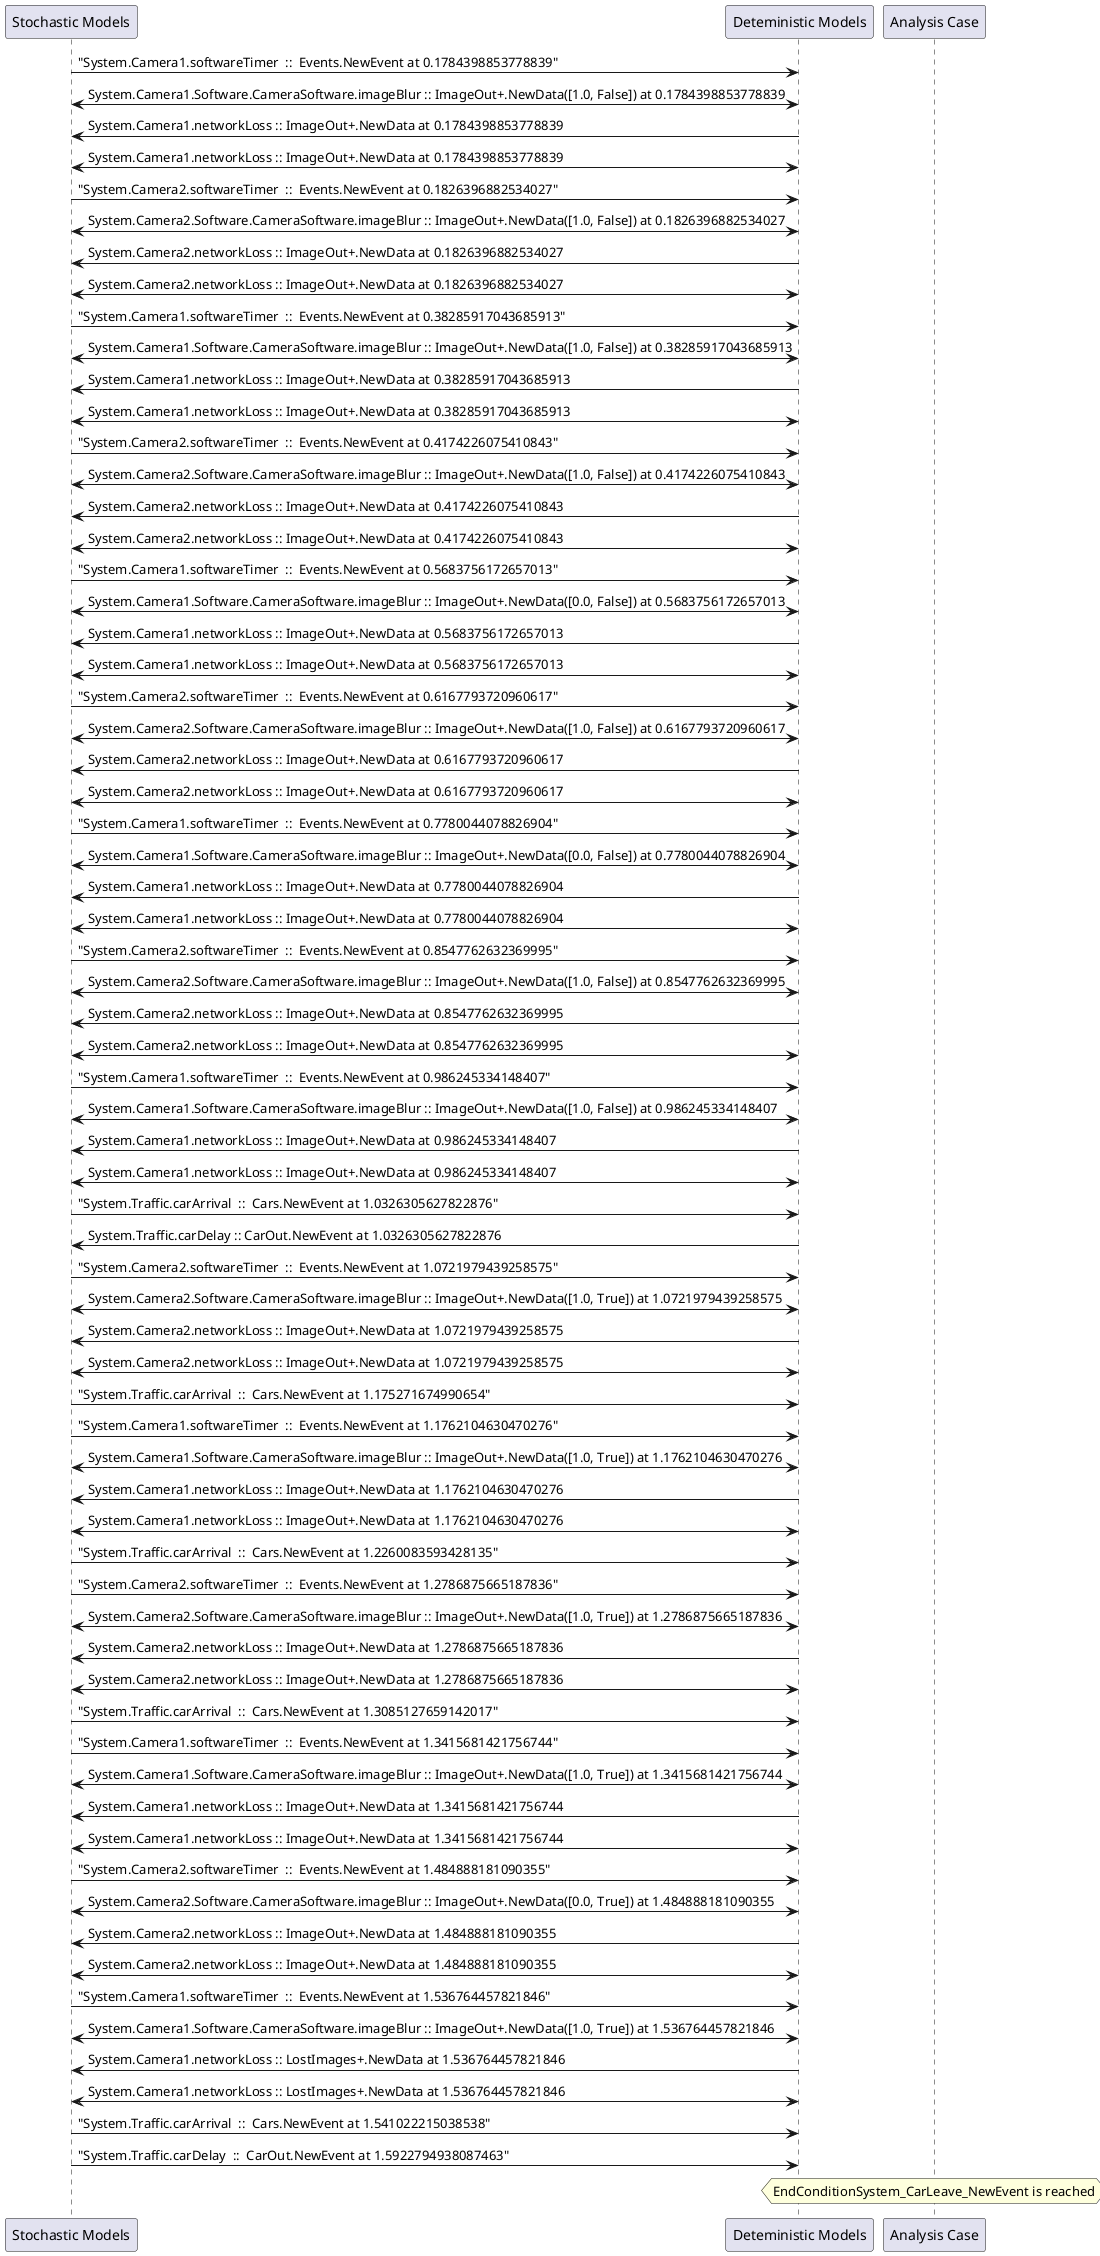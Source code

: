 
	@startuml
	participant "Stochastic Models" as stochmodel
	participant "Deteministic Models" as detmodel
	participant "Analysis Case" as analysis
	{1425_stop} stochmodel -> detmodel : "System.Camera1.softwareTimer  ::  Events.NewEvent at 0.1784398853778839"
detmodel <-> stochmodel : System.Camera1.Software.CameraSoftware.imageBlur :: ImageOut+.NewData([1.0, False]) at 0.1784398853778839
detmodel -> stochmodel : System.Camera1.networkLoss :: ImageOut+.NewData at 0.1784398853778839
detmodel <-> stochmodel : System.Camera1.networkLoss :: ImageOut+.NewData at 0.1784398853778839
{1440_stop} stochmodel -> detmodel : "System.Camera2.softwareTimer  ::  Events.NewEvent at 0.1826396882534027"
detmodel <-> stochmodel : System.Camera2.Software.CameraSoftware.imageBlur :: ImageOut+.NewData([1.0, False]) at 0.1826396882534027
detmodel -> stochmodel : System.Camera2.networkLoss :: ImageOut+.NewData at 0.1826396882534027
detmodel <-> stochmodel : System.Camera2.networkLoss :: ImageOut+.NewData at 0.1826396882534027
{1426_stop} stochmodel -> detmodel : "System.Camera1.softwareTimer  ::  Events.NewEvent at 0.38285917043685913"
detmodel <-> stochmodel : System.Camera1.Software.CameraSoftware.imageBlur :: ImageOut+.NewData([1.0, False]) at 0.38285917043685913
detmodel -> stochmodel : System.Camera1.networkLoss :: ImageOut+.NewData at 0.38285917043685913
detmodel <-> stochmodel : System.Camera1.networkLoss :: ImageOut+.NewData at 0.38285917043685913
{1441_stop} stochmodel -> detmodel : "System.Camera2.softwareTimer  ::  Events.NewEvent at 0.4174226075410843"
detmodel <-> stochmodel : System.Camera2.Software.CameraSoftware.imageBlur :: ImageOut+.NewData([1.0, False]) at 0.4174226075410843
detmodel -> stochmodel : System.Camera2.networkLoss :: ImageOut+.NewData at 0.4174226075410843
detmodel <-> stochmodel : System.Camera2.networkLoss :: ImageOut+.NewData at 0.4174226075410843
{1427_stop} stochmodel -> detmodel : "System.Camera1.softwareTimer  ::  Events.NewEvent at 0.5683756172657013"
detmodel <-> stochmodel : System.Camera1.Software.CameraSoftware.imageBlur :: ImageOut+.NewData([0.0, False]) at 0.5683756172657013
detmodel -> stochmodel : System.Camera1.networkLoss :: ImageOut+.NewData at 0.5683756172657013
detmodel <-> stochmodel : System.Camera1.networkLoss :: ImageOut+.NewData at 0.5683756172657013
{1442_stop} stochmodel -> detmodel : "System.Camera2.softwareTimer  ::  Events.NewEvent at 0.6167793720960617"
detmodel <-> stochmodel : System.Camera2.Software.CameraSoftware.imageBlur :: ImageOut+.NewData([1.0, False]) at 0.6167793720960617
detmodel -> stochmodel : System.Camera2.networkLoss :: ImageOut+.NewData at 0.6167793720960617
detmodel <-> stochmodel : System.Camera2.networkLoss :: ImageOut+.NewData at 0.6167793720960617
{1428_stop} stochmodel -> detmodel : "System.Camera1.softwareTimer  ::  Events.NewEvent at 0.7780044078826904"
detmodel <-> stochmodel : System.Camera1.Software.CameraSoftware.imageBlur :: ImageOut+.NewData([0.0, False]) at 0.7780044078826904
detmodel -> stochmodel : System.Camera1.networkLoss :: ImageOut+.NewData at 0.7780044078826904
detmodel <-> stochmodel : System.Camera1.networkLoss :: ImageOut+.NewData at 0.7780044078826904
{1443_stop} stochmodel -> detmodel : "System.Camera2.softwareTimer  ::  Events.NewEvent at 0.8547762632369995"
detmodel <-> stochmodel : System.Camera2.Software.CameraSoftware.imageBlur :: ImageOut+.NewData([1.0, False]) at 0.8547762632369995
detmodel -> stochmodel : System.Camera2.networkLoss :: ImageOut+.NewData at 0.8547762632369995
detmodel <-> stochmodel : System.Camera2.networkLoss :: ImageOut+.NewData at 0.8547762632369995
{1429_stop} stochmodel -> detmodel : "System.Camera1.softwareTimer  ::  Events.NewEvent at 0.986245334148407"
detmodel <-> stochmodel : System.Camera1.Software.CameraSoftware.imageBlur :: ImageOut+.NewData([1.0, False]) at 0.986245334148407
detmodel -> stochmodel : System.Camera1.networkLoss :: ImageOut+.NewData at 0.986245334148407
detmodel <-> stochmodel : System.Camera1.networkLoss :: ImageOut+.NewData at 0.986245334148407
{1455_stop} stochmodel -> detmodel : "System.Traffic.carArrival  ::  Cars.NewEvent at 1.0326305627822876"
{1462_start} detmodel -> stochmodel : System.Traffic.carDelay :: CarOut.NewEvent at 1.0326305627822876
{1444_stop} stochmodel -> detmodel : "System.Camera2.softwareTimer  ::  Events.NewEvent at 1.0721979439258575"
detmodel <-> stochmodel : System.Camera2.Software.CameraSoftware.imageBlur :: ImageOut+.NewData([1.0, True]) at 1.0721979439258575
detmodel -> stochmodel : System.Camera2.networkLoss :: ImageOut+.NewData at 1.0721979439258575
detmodel <-> stochmodel : System.Camera2.networkLoss :: ImageOut+.NewData at 1.0721979439258575
{1456_stop} stochmodel -> detmodel : "System.Traffic.carArrival  ::  Cars.NewEvent at 1.175271674990654"
{1430_stop} stochmodel -> detmodel : "System.Camera1.softwareTimer  ::  Events.NewEvent at 1.1762104630470276"
detmodel <-> stochmodel : System.Camera1.Software.CameraSoftware.imageBlur :: ImageOut+.NewData([1.0, True]) at 1.1762104630470276
detmodel -> stochmodel : System.Camera1.networkLoss :: ImageOut+.NewData at 1.1762104630470276
detmodel <-> stochmodel : System.Camera1.networkLoss :: ImageOut+.NewData at 1.1762104630470276
{1457_stop} stochmodel -> detmodel : "System.Traffic.carArrival  ::  Cars.NewEvent at 1.2260083593428135"
{1445_stop} stochmodel -> detmodel : "System.Camera2.softwareTimer  ::  Events.NewEvent at 1.2786875665187836"
detmodel <-> stochmodel : System.Camera2.Software.CameraSoftware.imageBlur :: ImageOut+.NewData([1.0, True]) at 1.2786875665187836
detmodel -> stochmodel : System.Camera2.networkLoss :: ImageOut+.NewData at 1.2786875665187836
detmodel <-> stochmodel : System.Camera2.networkLoss :: ImageOut+.NewData at 1.2786875665187836
{1458_stop} stochmodel -> detmodel : "System.Traffic.carArrival  ::  Cars.NewEvent at 1.3085127659142017"
{1431_stop} stochmodel -> detmodel : "System.Camera1.softwareTimer  ::  Events.NewEvent at 1.3415681421756744"
detmodel <-> stochmodel : System.Camera1.Software.CameraSoftware.imageBlur :: ImageOut+.NewData([1.0, True]) at 1.3415681421756744
detmodel -> stochmodel : System.Camera1.networkLoss :: ImageOut+.NewData at 1.3415681421756744
detmodel <-> stochmodel : System.Camera1.networkLoss :: ImageOut+.NewData at 1.3415681421756744
{1446_stop} stochmodel -> detmodel : "System.Camera2.softwareTimer  ::  Events.NewEvent at 1.484888181090355"
detmodel <-> stochmodel : System.Camera2.Software.CameraSoftware.imageBlur :: ImageOut+.NewData([0.0, True]) at 1.484888181090355
detmodel -> stochmodel : System.Camera2.networkLoss :: ImageOut+.NewData at 1.484888181090355
detmodel <-> stochmodel : System.Camera2.networkLoss :: ImageOut+.NewData at 1.484888181090355
{1432_stop} stochmodel -> detmodel : "System.Camera1.softwareTimer  ::  Events.NewEvent at 1.536764457821846"
detmodel <-> stochmodel : System.Camera1.Software.CameraSoftware.imageBlur :: ImageOut+.NewData([1.0, True]) at 1.536764457821846
detmodel -> stochmodel : System.Camera1.networkLoss :: LostImages+.NewData at 1.536764457821846
detmodel <-> stochmodel : System.Camera1.networkLoss :: LostImages+.NewData at 1.536764457821846
{1459_stop} stochmodel -> detmodel : "System.Traffic.carArrival  ::  Cars.NewEvent at 1.541022215038538"
{1462_stop} stochmodel -> detmodel : "System.Traffic.carDelay  ::  CarOut.NewEvent at 1.5922794938087463"
{1462_start} <-> {1462_stop} : delay
hnote over analysis 
EndConditionSystem_CarLeave_NewEvent is reached
endnote
@enduml